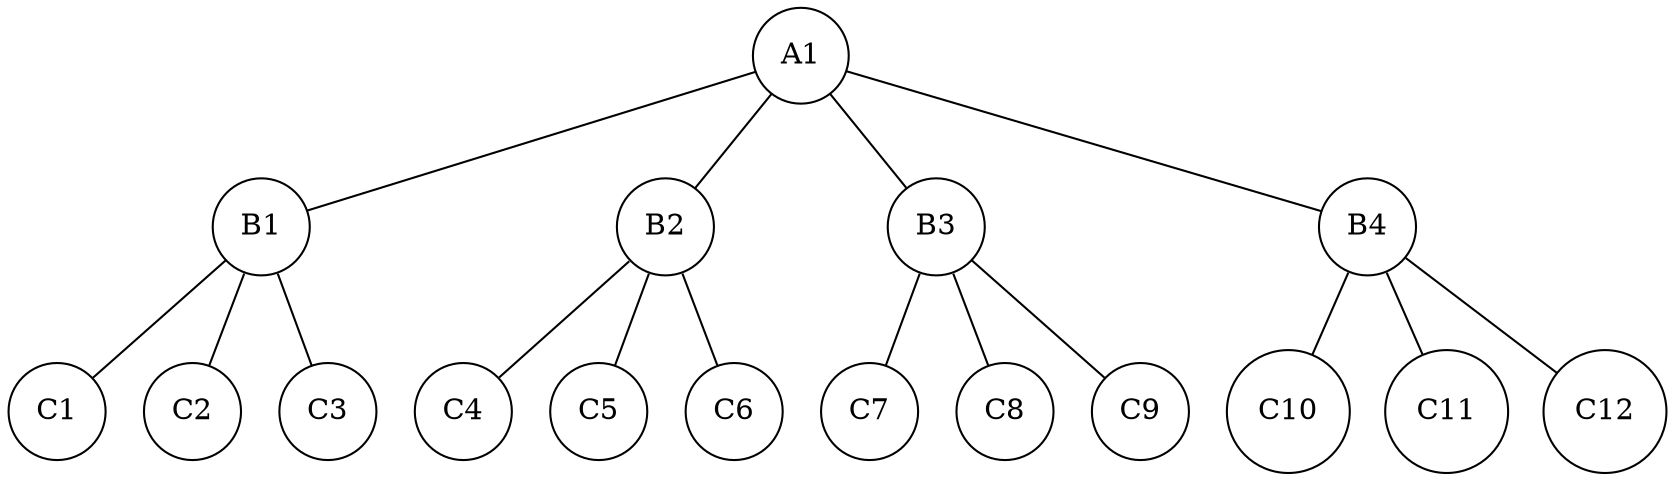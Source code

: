 graph
{
	0--1;
	0--2;
	0--3;
	0--4;
	4--5;
	4--6;
	4--7;
	3--8;
	3--9;
	3--10;
	2--11;
	2--12;
	2--13;
	1--14;
	1--15;
	1--16;

	14[shape="circle",label="C1"];
	15[shape="circle",label="C2"];
	16[shape="circle",label="C3"];
	1[shape="circle",label="B1"];
	11[shape="circle",label="C4"];
	12[shape="circle",label="C5"];
	13[shape="circle",label="C6"];
	2[shape="circle",label="B2"];
	8[shape="circle",label="C7"];
	9[shape="circle",label="C8"];
	10[shape="circle",label="C9"];
	3[shape="circle",label="B3"];
	5[shape="circle",label="C10"];
	6[shape="circle",label="C11"];
	7[shape="circle",label="C12"];
	4[shape="circle",label="B4"];
	0[shape="circle",label="A1"];
}